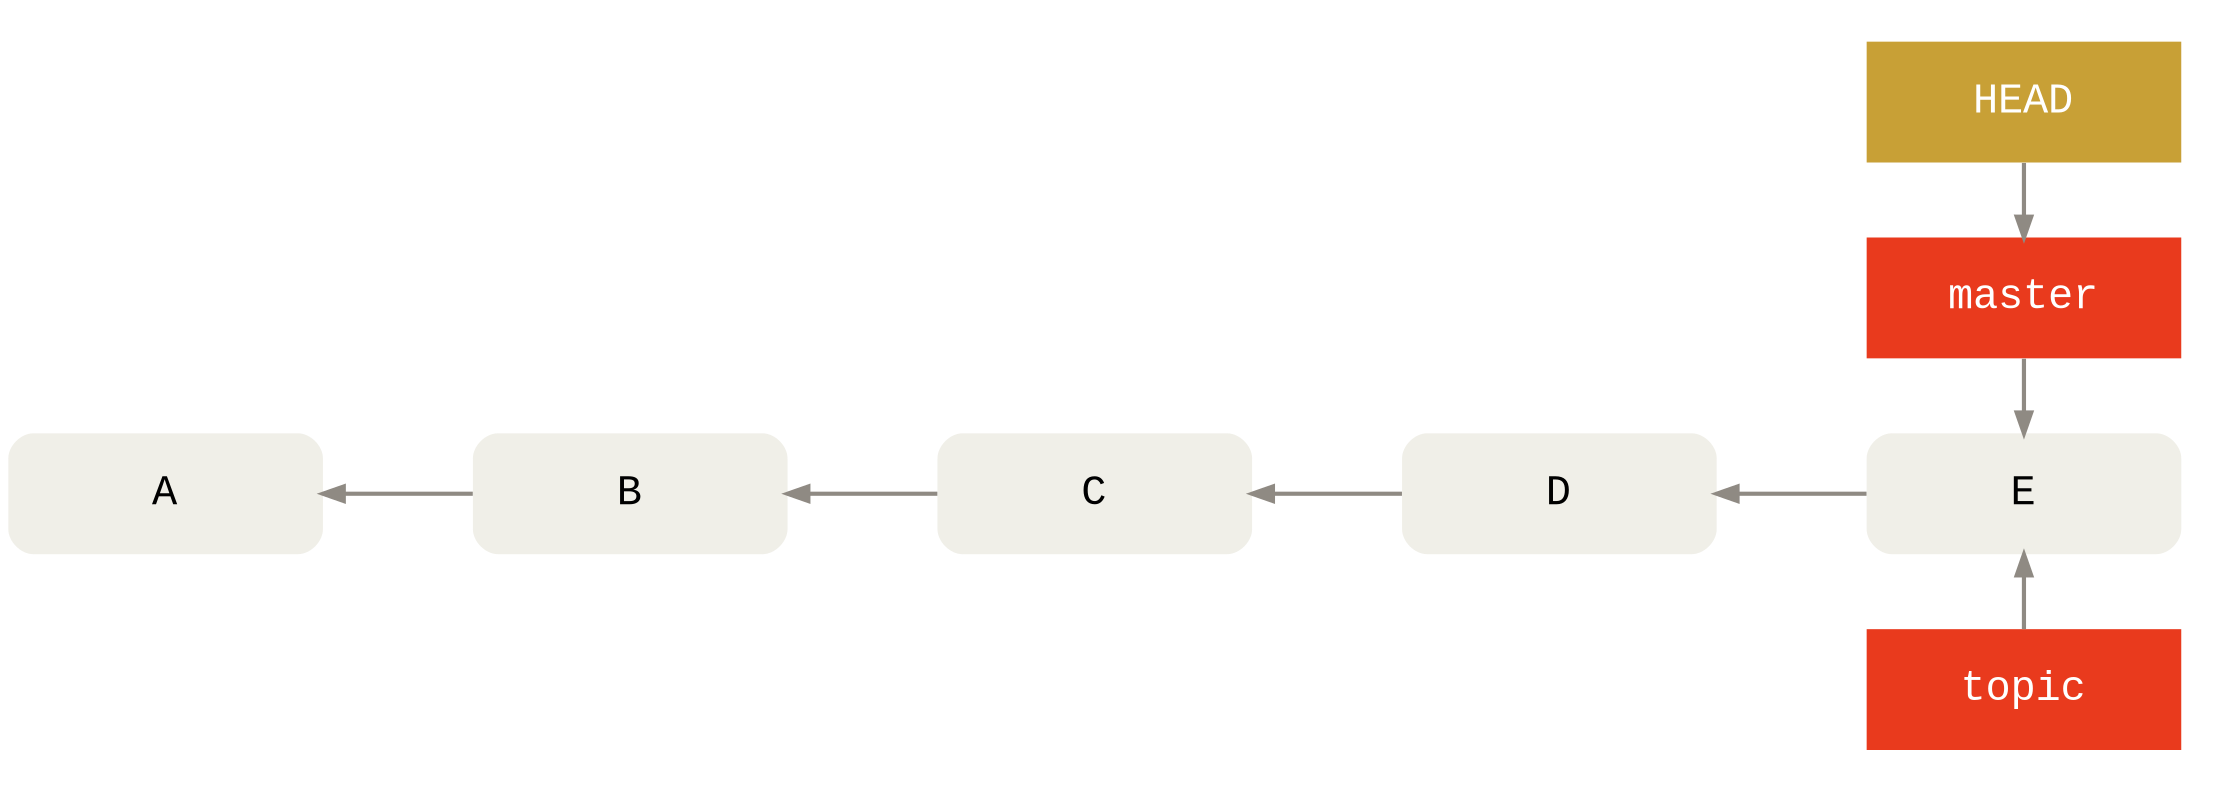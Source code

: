 digraph Git {
  bgcolor="transparent"

  rankdir=LR
  ranksep=1
  nodesep=.5

  edge [color="#8f8a83"
        penwidth=2
        dir="back"]
  node [shape=box
        fontname="Menlo, Monaco, Consolas, Lucida Console, Courier New, monospace"
        fontsize=20
        margin=".45,.25"
        width=2.1
        penwidth=0]

  node [style="rounded,filled"
        fillcolor="#f0efe8"]
  A -> B -> C -> D -> E

  node [style="filled"
        fontcolor="#ffffff"
        fillcolor="#e93a1d"]
  HEAD [fillcolor="#c8a036"]

  subgraph cluster_branches {
    color=invis
    {
      rank=same
      E -> master -> HEAD
      E -> topic [constraint=false]
    }
  }
}
